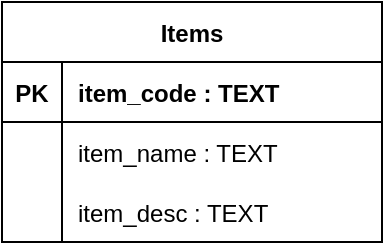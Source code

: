 <mxfile version="13.7.7" type="device"><diagram id="NYESXlRdP--VUBK1QH61" name="Page-1"><mxGraphModel dx="723" dy="369" grid="1" gridSize="10" guides="1" tooltips="1" connect="1" arrows="1" fold="1" page="1" pageScale="1" pageWidth="850" pageHeight="1100" math="0" shadow="0"><root><mxCell id="0"/><mxCell id="1" parent="0"/><mxCell id="mpVeR4f0g8U1TDlhvt67-7" value="Items" style="shape=table;startSize=30;container=1;collapsible=1;childLayout=tableLayout;fixedRows=1;rowLines=0;fontStyle=1;align=center;resizeLast=1;columnLines=1;horizontal=1;arcSize=15;" vertex="1" parent="1"><mxGeometry x="240" y="70" width="190" height="120" as="geometry"/></mxCell><mxCell id="mpVeR4f0g8U1TDlhvt67-8" value="" style="shape=partialRectangle;collapsible=0;dropTarget=0;pointerEvents=0;fillColor=none;top=0;left=0;bottom=1;right=0;points=[[0,0.5],[1,0.5]];portConstraint=eastwest;" vertex="1" parent="mpVeR4f0g8U1TDlhvt67-7"><mxGeometry y="30" width="190" height="30" as="geometry"/></mxCell><mxCell id="mpVeR4f0g8U1TDlhvt67-9" value="PK" style="shape=partialRectangle;connectable=0;fillColor=none;top=0;left=0;bottom=0;right=0;fontStyle=1;overflow=hidden;" vertex="1" parent="mpVeR4f0g8U1TDlhvt67-8"><mxGeometry width="30" height="30" as="geometry"/></mxCell><mxCell id="mpVeR4f0g8U1TDlhvt67-10" value="item_code : TEXT" style="shape=partialRectangle;connectable=0;fillColor=none;top=0;left=0;bottom=0;right=0;align=left;spacingLeft=6;fontStyle=1;overflow=hidden;" vertex="1" parent="mpVeR4f0g8U1TDlhvt67-8"><mxGeometry x="30" width="160" height="30" as="geometry"/></mxCell><mxCell id="mpVeR4f0g8U1TDlhvt67-11" value="" style="shape=partialRectangle;collapsible=0;dropTarget=0;pointerEvents=0;fillColor=none;top=0;left=0;bottom=0;right=0;points=[[0,0.5],[1,0.5]];portConstraint=eastwest;" vertex="1" parent="mpVeR4f0g8U1TDlhvt67-7"><mxGeometry y="60" width="190" height="30" as="geometry"/></mxCell><mxCell id="mpVeR4f0g8U1TDlhvt67-12" value="" style="shape=partialRectangle;connectable=0;fillColor=none;top=0;left=0;bottom=0;right=0;editable=1;overflow=hidden;" vertex="1" parent="mpVeR4f0g8U1TDlhvt67-11"><mxGeometry width="30" height="30" as="geometry"/></mxCell><mxCell id="mpVeR4f0g8U1TDlhvt67-13" value="item_name : TEXT" style="shape=partialRectangle;connectable=0;fillColor=none;top=0;left=0;bottom=0;right=0;align=left;spacingLeft=6;overflow=hidden;" vertex="1" parent="mpVeR4f0g8U1TDlhvt67-11"><mxGeometry x="30" width="160" height="30" as="geometry"/></mxCell><mxCell id="mpVeR4f0g8U1TDlhvt67-14" value="" style="shape=partialRectangle;collapsible=0;dropTarget=0;pointerEvents=0;fillColor=none;top=0;left=0;bottom=0;right=0;points=[[0,0.5],[1,0.5]];portConstraint=eastwest;" vertex="1" parent="mpVeR4f0g8U1TDlhvt67-7"><mxGeometry y="90" width="190" height="30" as="geometry"/></mxCell><mxCell id="mpVeR4f0g8U1TDlhvt67-15" value="" style="shape=partialRectangle;connectable=0;fillColor=none;top=0;left=0;bottom=0;right=0;editable=1;overflow=hidden;" vertex="1" parent="mpVeR4f0g8U1TDlhvt67-14"><mxGeometry width="30" height="30" as="geometry"/></mxCell><mxCell id="mpVeR4f0g8U1TDlhvt67-16" value="item_desc : TEXT" style="shape=partialRectangle;connectable=0;fillColor=none;top=0;left=0;bottom=0;right=0;align=left;spacingLeft=6;overflow=hidden;" vertex="1" parent="mpVeR4f0g8U1TDlhvt67-14"><mxGeometry x="30" width="160" height="30" as="geometry"/></mxCell></root></mxGraphModel></diagram></mxfile>